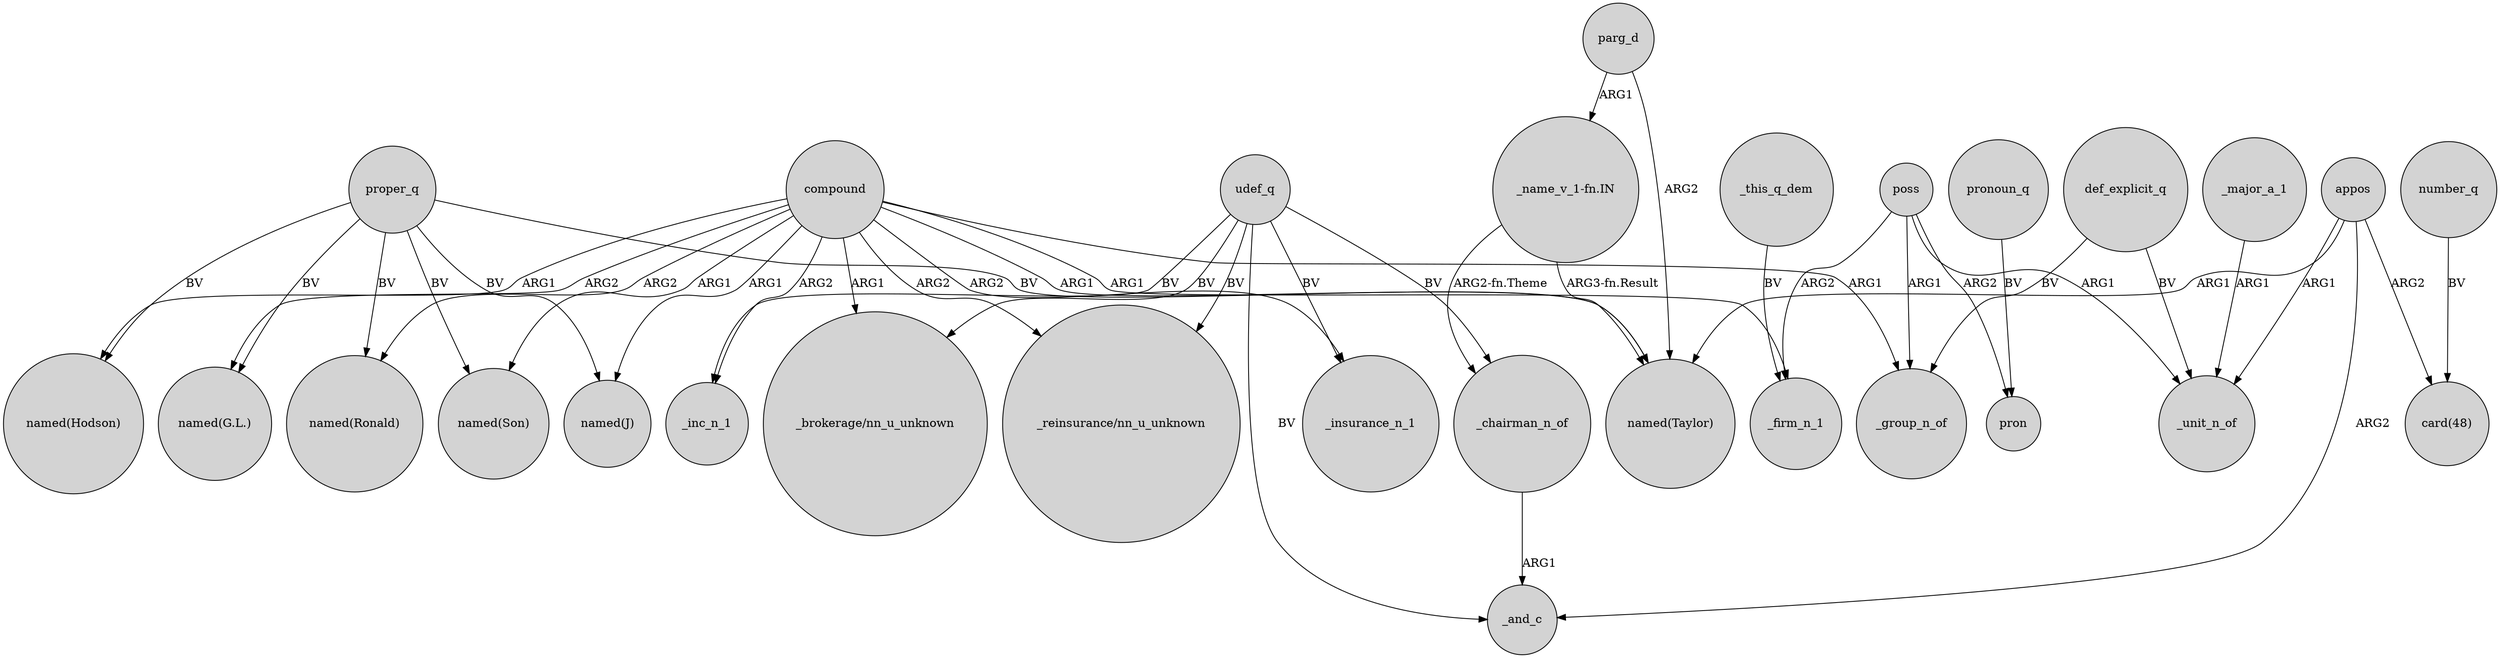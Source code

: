 digraph {
	node [shape=circle style=filled]
	proper_q -> "named(Hodson)" [label=BV]
	_major_a_1 -> _unit_n_of [label=ARG1]
	proper_q -> "named(G.L.)" [label=BV]
	udef_q -> _inc_n_1 [label=BV]
	compound -> _insurance_n_1 [label=ARG2]
	appos -> "card(48)" [label=ARG2]
	poss -> pron [label=ARG2]
	def_explicit_q -> _unit_n_of [label=BV]
	def_explicit_q -> _group_n_of [label=BV]
	udef_q -> _insurance_n_1 [label=BV]
	proper_q -> "named(Ronald)" [label=BV]
	appos -> _unit_n_of [label=ARG1]
	proper_q -> "named(J)" [label=BV]
	compound -> "named(Son)" [label=ARG1]
	compound -> "named(Taylor)" [label=ARG1]
	poss -> _group_n_of [label=ARG1]
	_chairman_n_of -> _and_c [label=ARG1]
	udef_q -> _chairman_n_of [label=BV]
	compound -> "named(Ronald)" [label=ARG2]
	parg_d -> "named(Taylor)" [label=ARG2]
	"_name_v_1-fn.IN" -> "named(Taylor)" [label="ARG3-fn.Result"]
	udef_q -> "_brokerage/nn_u_unknown" [label=BV]
	pronoun_q -> pron [label=BV]
	compound -> "named(G.L.)" [label=ARG2]
	compound -> "named(Hodson)" [label=ARG1]
	appos -> _and_c [label=ARG2]
	poss -> _unit_n_of [label=ARG1]
	_this_q_dem -> _firm_n_1 [label=BV]
	proper_q -> "named(Taylor)" [label=BV]
	poss -> _firm_n_1 [label=ARG2]
	compound -> _firm_n_1 [label=ARG1]
	appos -> "named(Taylor)" [label=ARG1]
	compound -> "_reinsurance/nn_u_unknown" [label=ARG2]
	"_name_v_1-fn.IN" -> _chairman_n_of [label="ARG2-fn.Theme"]
	compound -> "_brokerage/nn_u_unknown" [label=ARG1]
	udef_q -> _and_c [label=BV]
	udef_q -> "_reinsurance/nn_u_unknown" [label=BV]
	proper_q -> "named(Son)" [label=BV]
	compound -> _inc_n_1 [label=ARG2]
	compound -> _group_n_of [label=ARG1]
	parg_d -> "_name_v_1-fn.IN" [label=ARG1]
	number_q -> "card(48)" [label=BV]
	compound -> "named(J)" [label=ARG1]
}
